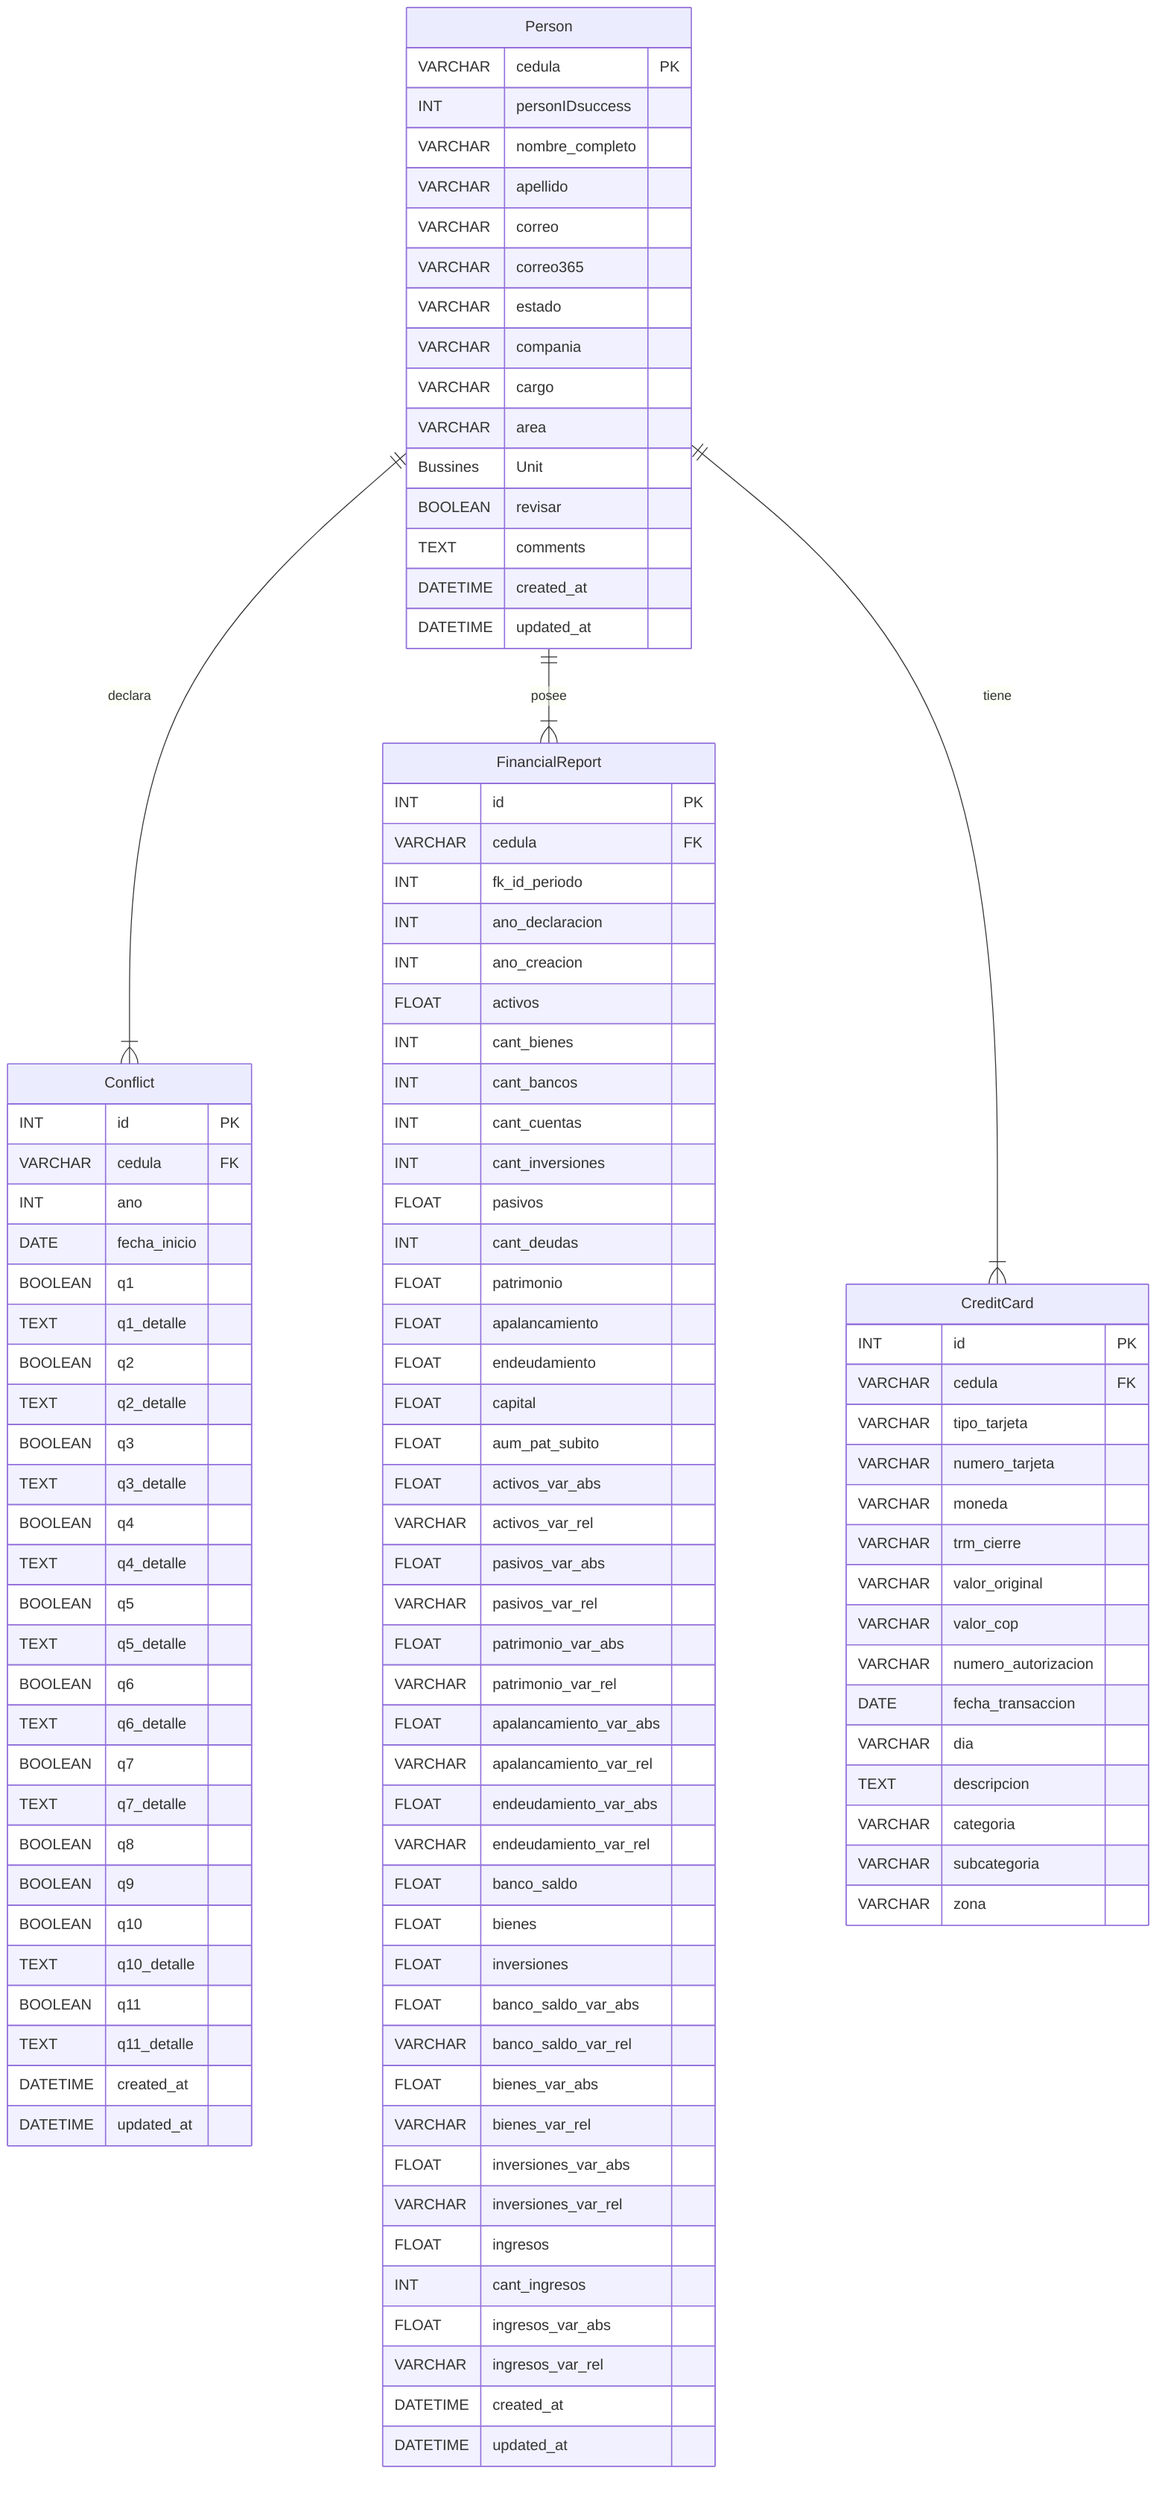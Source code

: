 erDiagram
    Person ||--|{ Conflict : "declara"
    Person ||--|{ FinancialReport : "posee"
    Person ||--|{ CreditCard : "tiene"
    
    Person {
        VARCHAR cedula PK
        INT personIDsuccess
        VARCHAR nombre_completo
        VARCHAR apellido
        VARCHAR correo
        VARCHAR correo365
        VARCHAR estado
        VARCHAR compania
        VARCHAR cargo
        VARCHAR area Bussines Unit
        BOOLEAN revisar
        TEXT comments
        DATETIME created_at
        DATETIME updated_at
    }
    
    Conflict {
        INT id PK
        VARCHAR cedula FK
        INT ano
        DATE fecha_inicio
        BOOLEAN q1
        TEXT q1_detalle
        BOOLEAN q2
        TEXT q2_detalle
        BOOLEAN q3
        TEXT q3_detalle
        BOOLEAN q4
        TEXT q4_detalle
        BOOLEAN q5
        TEXT q5_detalle
        BOOLEAN q6
        TEXT q6_detalle
        BOOLEAN q7
        TEXT q7_detalle
        BOOLEAN q8
        BOOLEAN q9
        BOOLEAN q10
        TEXT q10_detalle
        BOOLEAN q11
        TEXT q11_detalle
        DATETIME created_at
        DATETIME updated_at
    }
    
    FinancialReport {
        INT id PK
        VARCHAR cedula FK
        INT fk_id_periodo
        INT ano_declaracion
        INT ano_creacion
        FLOAT activos
        INT cant_bienes
        INT cant_bancos
        INT cant_cuentas
        INT cant_inversiones
        FLOAT pasivos
        INT cant_deudas
        FLOAT patrimonio
        FLOAT apalancamiento
        FLOAT endeudamiento
        FLOAT capital
        FLOAT aum_pat_subito
        FLOAT activos_var_abs
        VARCHAR activos_var_rel
        FLOAT pasivos_var_abs
        VARCHAR pasivos_var_rel
        FLOAT patrimonio_var_abs
        VARCHAR patrimonio_var_rel
        FLOAT apalancamiento_var_abs
        VARCHAR apalancamiento_var_rel
        FLOAT endeudamiento_var_abs
        VARCHAR endeudamiento_var_rel
        FLOAT banco_saldo
        FLOAT bienes
        FLOAT inversiones
        FLOAT banco_saldo_var_abs
        VARCHAR banco_saldo_var_rel
        FLOAT bienes_var_abs
        VARCHAR bienes_var_rel
        FLOAT inversiones_var_abs
        VARCHAR inversiones_var_rel
        FLOAT ingresos
        INT cant_ingresos
        FLOAT ingresos_var_abs
        VARCHAR ingresos_var_rel
        DATETIME created_at
        DATETIME updated_at
    }
    
    CreditCard {
        INT id PK
        VARCHAR cedula FK
        VARCHAR tipo_tarjeta
        VARCHAR numero_tarjeta
        VARCHAR moneda
        VARCHAR trm_cierre
        VARCHAR valor_original
        VARCHAR valor_cop
        VARCHAR numero_autorizacion
        DATE fecha_transaccion
        VARCHAR dia
        TEXT descripcion
        VARCHAR categoria
        VARCHAR subcategoria
        VARCHAR zona
    }